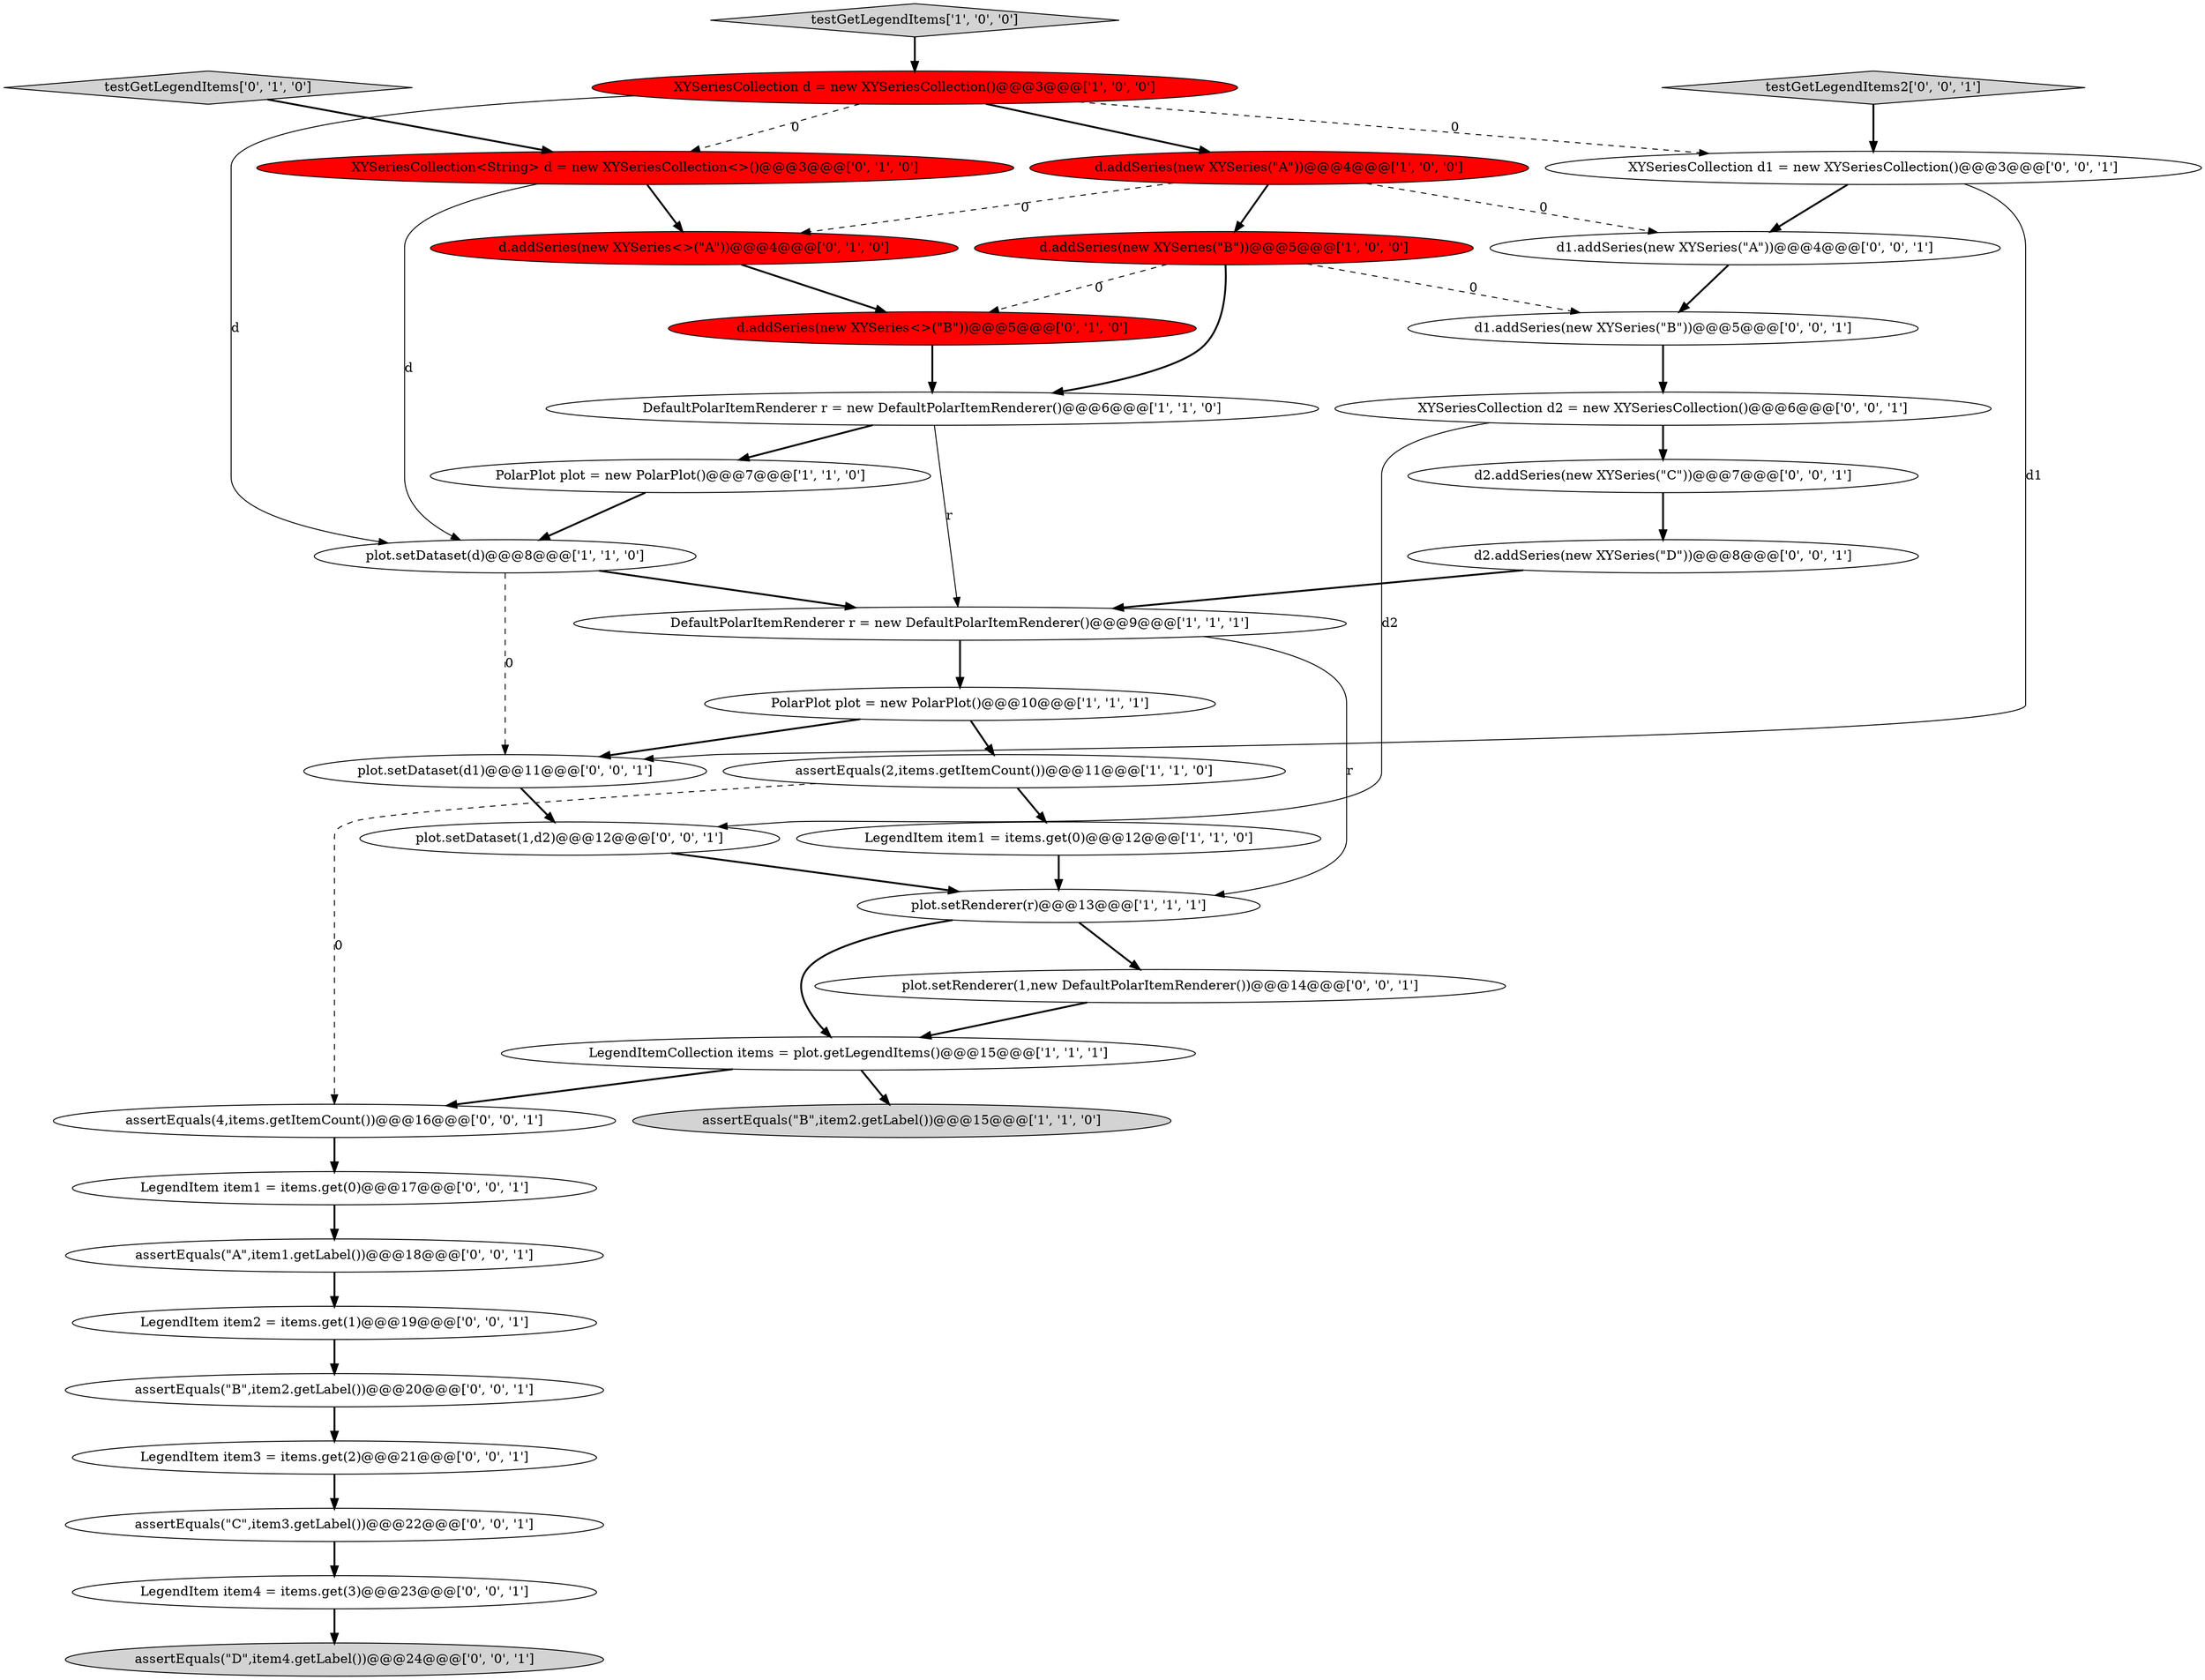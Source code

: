 digraph {
0 [style = filled, label = "plot.setRenderer(r)@@@13@@@['1', '1', '1']", fillcolor = white, shape = ellipse image = "AAA0AAABBB1BBB"];
31 [style = filled, label = "assertEquals(\"C\",item3.getLabel())@@@22@@@['0', '0', '1']", fillcolor = white, shape = ellipse image = "AAA0AAABBB3BBB"];
19 [style = filled, label = "plot.setDataset(1,d2)@@@12@@@['0', '0', '1']", fillcolor = white, shape = ellipse image = "AAA0AAABBB3BBB"];
15 [style = filled, label = "d.addSeries(new XYSeries<>(\"B\"))@@@5@@@['0', '1', '0']", fillcolor = red, shape = ellipse image = "AAA1AAABBB2BBB"];
34 [style = filled, label = "assertEquals(\"D\",item4.getLabel())@@@24@@@['0', '0', '1']", fillcolor = lightgray, shape = ellipse image = "AAA0AAABBB3BBB"];
4 [style = filled, label = "LegendItem item1 = items.get(0)@@@12@@@['1', '1', '0']", fillcolor = white, shape = ellipse image = "AAA0AAABBB1BBB"];
28 [style = filled, label = "plot.setRenderer(1,new DefaultPolarItemRenderer())@@@14@@@['0', '0', '1']", fillcolor = white, shape = ellipse image = "AAA0AAABBB3BBB"];
35 [style = filled, label = "d1.addSeries(new XYSeries(\"B\"))@@@5@@@['0', '0', '1']", fillcolor = white, shape = ellipse image = "AAA0AAABBB3BBB"];
20 [style = filled, label = "XYSeriesCollection d2 = new XYSeriesCollection()@@@6@@@['0', '0', '1']", fillcolor = white, shape = ellipse image = "AAA0AAABBB3BBB"];
16 [style = filled, label = "testGetLegendItems['0', '1', '0']", fillcolor = lightgray, shape = diamond image = "AAA0AAABBB2BBB"];
17 [style = filled, label = "XYSeriesCollection<String> d = new XYSeriesCollection<>()@@@3@@@['0', '1', '0']", fillcolor = red, shape = ellipse image = "AAA1AAABBB2BBB"];
25 [style = filled, label = "d2.addSeries(new XYSeries(\"C\"))@@@7@@@['0', '0', '1']", fillcolor = white, shape = ellipse image = "AAA0AAABBB3BBB"];
5 [style = filled, label = "assertEquals(\"B\",item2.getLabel())@@@15@@@['1', '1', '0']", fillcolor = lightgray, shape = ellipse image = "AAA0AAABBB1BBB"];
8 [style = filled, label = "assertEquals(2,items.getItemCount())@@@11@@@['1', '1', '0']", fillcolor = white, shape = ellipse image = "AAA0AAABBB1BBB"];
12 [style = filled, label = "PolarPlot plot = new PolarPlot()@@@7@@@['1', '1', '0']", fillcolor = white, shape = ellipse image = "AAA0AAABBB1BBB"];
24 [style = filled, label = "d2.addSeries(new XYSeries(\"D\"))@@@8@@@['0', '0', '1']", fillcolor = white, shape = ellipse image = "AAA0AAABBB3BBB"];
21 [style = filled, label = "plot.setDataset(d1)@@@11@@@['0', '0', '1']", fillcolor = white, shape = ellipse image = "AAA0AAABBB3BBB"];
13 [style = filled, label = "PolarPlot plot = new PolarPlot()@@@10@@@['1', '1', '1']", fillcolor = white, shape = ellipse image = "AAA0AAABBB1BBB"];
32 [style = filled, label = "XYSeriesCollection d1 = new XYSeriesCollection()@@@3@@@['0', '0', '1']", fillcolor = white, shape = ellipse image = "AAA0AAABBB3BBB"];
29 [style = filled, label = "LegendItem item4 = items.get(3)@@@23@@@['0', '0', '1']", fillcolor = white, shape = ellipse image = "AAA0AAABBB3BBB"];
2 [style = filled, label = "XYSeriesCollection d = new XYSeriesCollection()@@@3@@@['1', '0', '0']", fillcolor = red, shape = ellipse image = "AAA1AAABBB1BBB"];
18 [style = filled, label = "assertEquals(4,items.getItemCount())@@@16@@@['0', '0', '1']", fillcolor = white, shape = ellipse image = "AAA0AAABBB3BBB"];
11 [style = filled, label = "plot.setDataset(d)@@@8@@@['1', '1', '0']", fillcolor = white, shape = ellipse image = "AAA0AAABBB1BBB"];
7 [style = filled, label = "DefaultPolarItemRenderer r = new DefaultPolarItemRenderer()@@@6@@@['1', '1', '0']", fillcolor = white, shape = ellipse image = "AAA0AAABBB1BBB"];
36 [style = filled, label = "LegendItem item3 = items.get(2)@@@21@@@['0', '0', '1']", fillcolor = white, shape = ellipse image = "AAA0AAABBB3BBB"];
30 [style = filled, label = "testGetLegendItems2['0', '0', '1']", fillcolor = lightgray, shape = diamond image = "AAA0AAABBB3BBB"];
1 [style = filled, label = "d.addSeries(new XYSeries(\"A\"))@@@4@@@['1', '0', '0']", fillcolor = red, shape = ellipse image = "AAA1AAABBB1BBB"];
6 [style = filled, label = "DefaultPolarItemRenderer r = new DefaultPolarItemRenderer()@@@9@@@['1', '1', '1']", fillcolor = white, shape = ellipse image = "AAA0AAABBB1BBB"];
33 [style = filled, label = "LegendItem item2 = items.get(1)@@@19@@@['0', '0', '1']", fillcolor = white, shape = ellipse image = "AAA0AAABBB3BBB"];
22 [style = filled, label = "d1.addSeries(new XYSeries(\"A\"))@@@4@@@['0', '0', '1']", fillcolor = white, shape = ellipse image = "AAA0AAABBB3BBB"];
9 [style = filled, label = "LegendItemCollection items = plot.getLegendItems()@@@15@@@['1', '1', '1']", fillcolor = white, shape = ellipse image = "AAA0AAABBB1BBB"];
23 [style = filled, label = "assertEquals(\"A\",item1.getLabel())@@@18@@@['0', '0', '1']", fillcolor = white, shape = ellipse image = "AAA0AAABBB3BBB"];
26 [style = filled, label = "LegendItem item1 = items.get(0)@@@17@@@['0', '0', '1']", fillcolor = white, shape = ellipse image = "AAA0AAABBB3BBB"];
27 [style = filled, label = "assertEquals(\"B\",item2.getLabel())@@@20@@@['0', '0', '1']", fillcolor = white, shape = ellipse image = "AAA0AAABBB3BBB"];
3 [style = filled, label = "testGetLegendItems['1', '0', '0']", fillcolor = lightgray, shape = diamond image = "AAA0AAABBB1BBB"];
14 [style = filled, label = "d.addSeries(new XYSeries<>(\"A\"))@@@4@@@['0', '1', '0']", fillcolor = red, shape = ellipse image = "AAA1AAABBB2BBB"];
10 [style = filled, label = "d.addSeries(new XYSeries(\"B\"))@@@5@@@['1', '0', '0']", fillcolor = red, shape = ellipse image = "AAA1AAABBB1BBB"];
10->15 [style = dashed, label="0"];
32->21 [style = solid, label="d1"];
32->22 [style = bold, label=""];
0->9 [style = bold, label=""];
27->36 [style = bold, label=""];
2->11 [style = solid, label="d"];
17->11 [style = solid, label="d"];
15->7 [style = bold, label=""];
21->19 [style = bold, label=""];
1->14 [style = dashed, label="0"];
7->12 [style = bold, label=""];
35->20 [style = bold, label=""];
2->1 [style = bold, label=""];
11->6 [style = bold, label=""];
36->31 [style = bold, label=""];
18->26 [style = bold, label=""];
12->11 [style = bold, label=""];
2->32 [style = dashed, label="0"];
28->9 [style = bold, label=""];
31->29 [style = bold, label=""];
30->32 [style = bold, label=""];
16->17 [style = bold, label=""];
29->34 [style = bold, label=""];
2->17 [style = dashed, label="0"];
20->25 [style = bold, label=""];
10->7 [style = bold, label=""];
33->27 [style = bold, label=""];
19->0 [style = bold, label=""];
4->0 [style = bold, label=""];
1->22 [style = dashed, label="0"];
25->24 [style = bold, label=""];
23->33 [style = bold, label=""];
9->18 [style = bold, label=""];
3->2 [style = bold, label=""];
20->19 [style = solid, label="d2"];
17->14 [style = bold, label=""];
7->6 [style = solid, label="r"];
6->13 [style = bold, label=""];
26->23 [style = bold, label=""];
9->5 [style = bold, label=""];
8->18 [style = dashed, label="0"];
14->15 [style = bold, label=""];
6->0 [style = solid, label="r"];
8->4 [style = bold, label=""];
13->8 [style = bold, label=""];
22->35 [style = bold, label=""];
1->10 [style = bold, label=""];
24->6 [style = bold, label=""];
13->21 [style = bold, label=""];
10->35 [style = dashed, label="0"];
0->28 [style = bold, label=""];
11->21 [style = dashed, label="0"];
}
